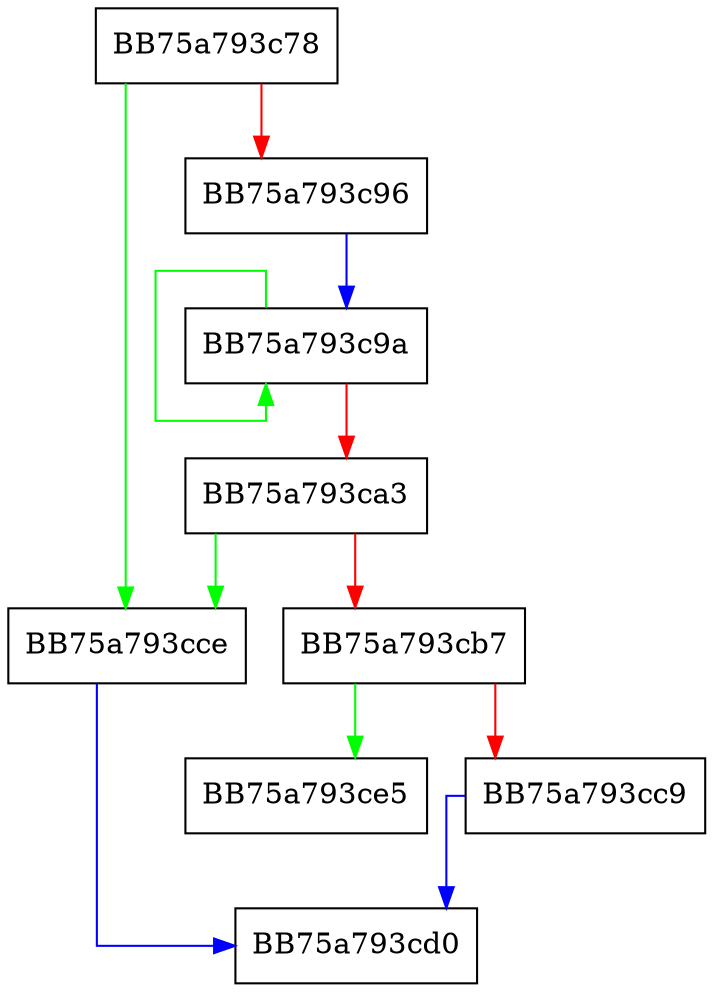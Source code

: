 digraph _wcsdup {
  node [shape="box"];
  graph [splines=ortho];
  BB75a793c78 -> BB75a793cce [color="green"];
  BB75a793c78 -> BB75a793c96 [color="red"];
  BB75a793c96 -> BB75a793c9a [color="blue"];
  BB75a793c9a -> BB75a793c9a [color="green"];
  BB75a793c9a -> BB75a793ca3 [color="red"];
  BB75a793ca3 -> BB75a793cce [color="green"];
  BB75a793ca3 -> BB75a793cb7 [color="red"];
  BB75a793cb7 -> BB75a793ce5 [color="green"];
  BB75a793cb7 -> BB75a793cc9 [color="red"];
  BB75a793cc9 -> BB75a793cd0 [color="blue"];
  BB75a793cce -> BB75a793cd0 [color="blue"];
}